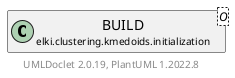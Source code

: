 @startuml
    remove .*\.(Instance|Par|Parameterizer|Factory)$
    set namespaceSeparator none
    hide empty fields
    hide empty methods

    class "<size:14>BUILD.Par\n<size:10>elki.clustering.kmedoids.initialization" as elki.clustering.kmedoids.initialization.BUILD.Par<V> [[BUILD.Par.html]] {
        +make(): BUILD<V>
    }

    interface "<size:14>Parameterizer\n<size:10>elki.utilities.optionhandling" as elki.utilities.optionhandling.Parameterizer [[../../../utilities/optionhandling/Parameterizer.html]] {
        {abstract} +make(): Object
    }
    class "<size:14>BUILD\n<size:10>elki.clustering.kmedoids.initialization" as elki.clustering.kmedoids.initialization.BUILD<O> [[BUILD.html]]

    elki.utilities.optionhandling.Parameterizer <|.. elki.clustering.kmedoids.initialization.BUILD.Par
    elki.clustering.kmedoids.initialization.BUILD +-- elki.clustering.kmedoids.initialization.BUILD.Par

    center footer UMLDoclet 2.0.19, PlantUML 1.2022.8
@enduml
